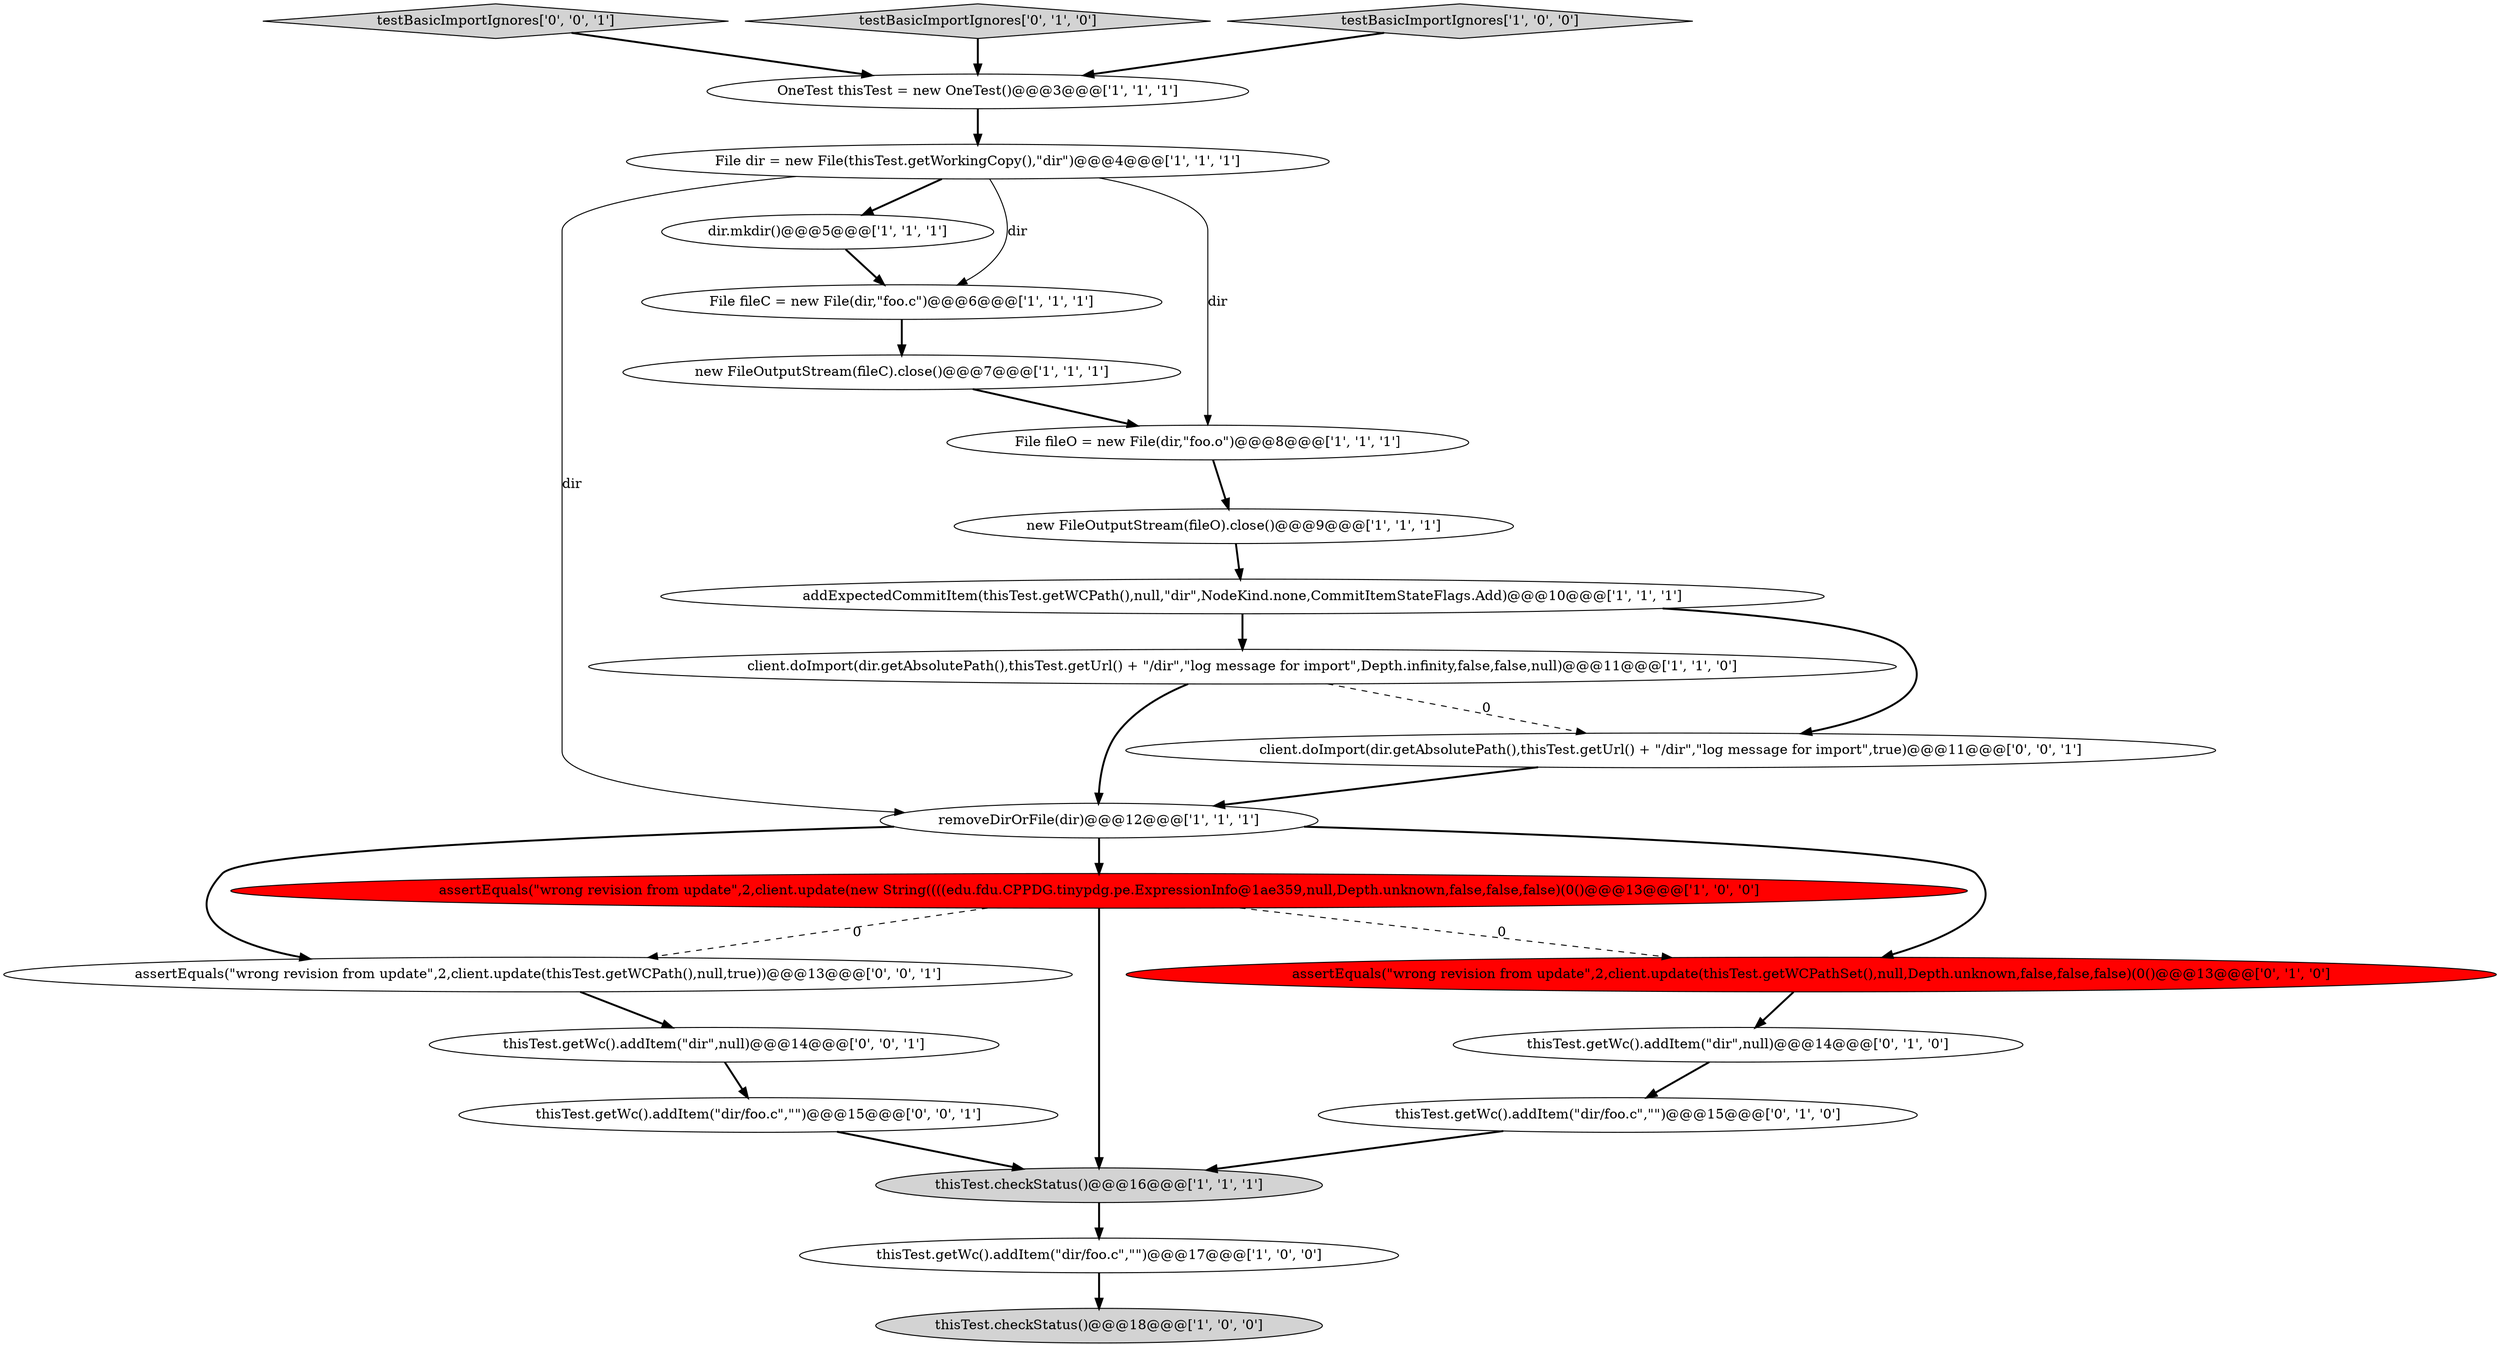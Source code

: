 digraph {
7 [style = filled, label = "assertEquals(\"wrong revision from update\",2,client.update(new String((((edu.fdu.CPPDG.tinypdg.pe.ExpressionInfo@1ae359,null,Depth.unknown,false,false,false)(0()@@@13@@@['1', '0', '0']", fillcolor = red, shape = ellipse image = "AAA1AAABBB1BBB"];
23 [style = filled, label = "testBasicImportIgnores['0', '0', '1']", fillcolor = lightgray, shape = diamond image = "AAA0AAABBB3BBB"];
14 [style = filled, label = "File dir = new File(thisTest.getWorkingCopy(),\"dir\")@@@4@@@['1', '1', '1']", fillcolor = white, shape = ellipse image = "AAA0AAABBB1BBB"];
10 [style = filled, label = "thisTest.checkStatus()@@@18@@@['1', '0', '0']", fillcolor = lightgray, shape = ellipse image = "AAA0AAABBB1BBB"];
17 [style = filled, label = "thisTest.getWc().addItem(\"dir/foo.c\",\"\")@@@15@@@['0', '1', '0']", fillcolor = white, shape = ellipse image = "AAA0AAABBB2BBB"];
22 [style = filled, label = "thisTest.getWc().addItem(\"dir\",null)@@@14@@@['0', '0', '1']", fillcolor = white, shape = ellipse image = "AAA0AAABBB3BBB"];
3 [style = filled, label = "addExpectedCommitItem(thisTest.getWCPath(),null,\"dir\",NodeKind.none,CommitItemStateFlags.Add)@@@10@@@['1', '1', '1']", fillcolor = white, shape = ellipse image = "AAA0AAABBB1BBB"];
15 [style = filled, label = "testBasicImportIgnores['0', '1', '0']", fillcolor = lightgray, shape = diamond image = "AAA0AAABBB2BBB"];
12 [style = filled, label = "removeDirOrFile(dir)@@@12@@@['1', '1', '1']", fillcolor = white, shape = ellipse image = "AAA0AAABBB1BBB"];
6 [style = filled, label = "client.doImport(dir.getAbsolutePath(),thisTest.getUrl() + \"/dir\",\"log message for import\",Depth.infinity,false,false,null)@@@11@@@['1', '1', '0']", fillcolor = white, shape = ellipse image = "AAA0AAABBB1BBB"];
20 [style = filled, label = "thisTest.getWc().addItem(\"dir/foo.c\",\"\")@@@15@@@['0', '0', '1']", fillcolor = white, shape = ellipse image = "AAA0AAABBB3BBB"];
0 [style = filled, label = "testBasicImportIgnores['1', '0', '0']", fillcolor = lightgray, shape = diamond image = "AAA0AAABBB1BBB"];
19 [style = filled, label = "client.doImport(dir.getAbsolutePath(),thisTest.getUrl() + \"/dir\",\"log message for import\",true)@@@11@@@['0', '0', '1']", fillcolor = white, shape = ellipse image = "AAA0AAABBB3BBB"];
18 [style = filled, label = "assertEquals(\"wrong revision from update\",2,client.update(thisTest.getWCPathSet(),null,Depth.unknown,false,false,false)(0()@@@13@@@['0', '1', '0']", fillcolor = red, shape = ellipse image = "AAA1AAABBB2BBB"];
13 [style = filled, label = "OneTest thisTest = new OneTest()@@@3@@@['1', '1', '1']", fillcolor = white, shape = ellipse image = "AAA0AAABBB1BBB"];
9 [style = filled, label = "File fileO = new File(dir,\"foo.o\")@@@8@@@['1', '1', '1']", fillcolor = white, shape = ellipse image = "AAA0AAABBB1BBB"];
11 [style = filled, label = "thisTest.getWc().addItem(\"dir/foo.c\",\"\")@@@17@@@['1', '0', '0']", fillcolor = white, shape = ellipse image = "AAA0AAABBB1BBB"];
5 [style = filled, label = "File fileC = new File(dir,\"foo.c\")@@@6@@@['1', '1', '1']", fillcolor = white, shape = ellipse image = "AAA0AAABBB1BBB"];
2 [style = filled, label = "new FileOutputStream(fileO).close()@@@9@@@['1', '1', '1']", fillcolor = white, shape = ellipse image = "AAA0AAABBB1BBB"];
8 [style = filled, label = "new FileOutputStream(fileC).close()@@@7@@@['1', '1', '1']", fillcolor = white, shape = ellipse image = "AAA0AAABBB1BBB"];
21 [style = filled, label = "assertEquals(\"wrong revision from update\",2,client.update(thisTest.getWCPath(),null,true))@@@13@@@['0', '0', '1']", fillcolor = white, shape = ellipse image = "AAA0AAABBB3BBB"];
1 [style = filled, label = "dir.mkdir()@@@5@@@['1', '1', '1']", fillcolor = white, shape = ellipse image = "AAA0AAABBB1BBB"];
4 [style = filled, label = "thisTest.checkStatus()@@@16@@@['1', '1', '1']", fillcolor = lightgray, shape = ellipse image = "AAA0AAABBB1BBB"];
16 [style = filled, label = "thisTest.getWc().addItem(\"dir\",null)@@@14@@@['0', '1', '0']", fillcolor = white, shape = ellipse image = "AAA0AAABBB2BBB"];
1->5 [style = bold, label=""];
5->8 [style = bold, label=""];
15->13 [style = bold, label=""];
7->21 [style = dashed, label="0"];
7->18 [style = dashed, label="0"];
0->13 [style = bold, label=""];
19->12 [style = bold, label=""];
9->2 [style = bold, label=""];
12->21 [style = bold, label=""];
2->3 [style = bold, label=""];
6->12 [style = bold, label=""];
3->6 [style = bold, label=""];
7->4 [style = bold, label=""];
16->17 [style = bold, label=""];
12->7 [style = bold, label=""];
14->1 [style = bold, label=""];
20->4 [style = bold, label=""];
14->5 [style = solid, label="dir"];
3->19 [style = bold, label=""];
22->20 [style = bold, label=""];
21->22 [style = bold, label=""];
11->10 [style = bold, label=""];
23->13 [style = bold, label=""];
6->19 [style = dashed, label="0"];
12->18 [style = bold, label=""];
8->9 [style = bold, label=""];
4->11 [style = bold, label=""];
13->14 [style = bold, label=""];
14->12 [style = solid, label="dir"];
14->9 [style = solid, label="dir"];
17->4 [style = bold, label=""];
18->16 [style = bold, label=""];
}

